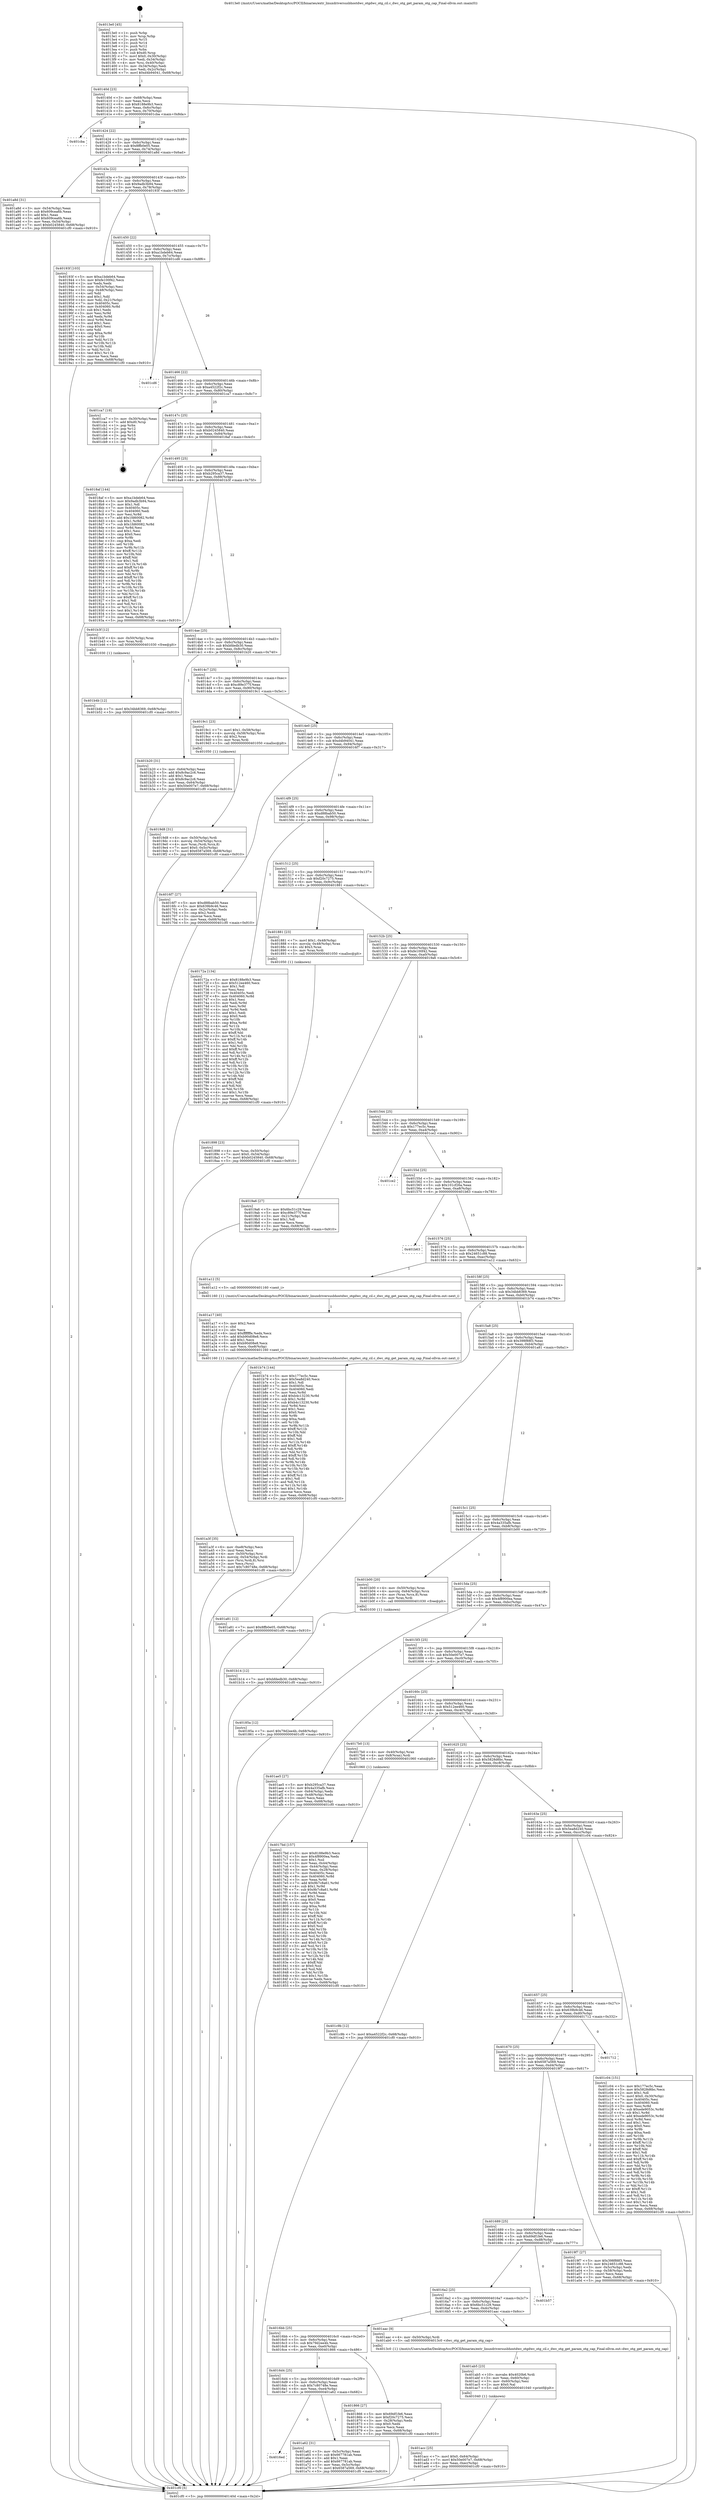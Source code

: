 digraph "0x4013e0" {
  label = "0x4013e0 (/mnt/c/Users/mathe/Desktop/tcc/POCII/binaries/extr_linuxdriversusbhostdwc_otgdwc_otg_cil.c_dwc_otg_get_param_otg_cap_Final-ollvm.out::main(0))"
  labelloc = "t"
  node[shape=record]

  Entry [label="",width=0.3,height=0.3,shape=circle,fillcolor=black,style=filled]
  "0x40140d" [label="{
     0x40140d [23]\l
     | [instrs]\l
     &nbsp;&nbsp;0x40140d \<+3\>: mov -0x68(%rbp),%eax\l
     &nbsp;&nbsp;0x401410 \<+2\>: mov %eax,%ecx\l
     &nbsp;&nbsp;0x401412 \<+6\>: sub $0x8188e9b3,%ecx\l
     &nbsp;&nbsp;0x401418 \<+3\>: mov %eax,-0x6c(%rbp)\l
     &nbsp;&nbsp;0x40141b \<+3\>: mov %ecx,-0x70(%rbp)\l
     &nbsp;&nbsp;0x40141e \<+6\>: je 0000000000401cba \<main+0x8da\>\l
  }"]
  "0x401cba" [label="{
     0x401cba\l
  }", style=dashed]
  "0x401424" [label="{
     0x401424 [22]\l
     | [instrs]\l
     &nbsp;&nbsp;0x401424 \<+5\>: jmp 0000000000401429 \<main+0x49\>\l
     &nbsp;&nbsp;0x401429 \<+3\>: mov -0x6c(%rbp),%eax\l
     &nbsp;&nbsp;0x40142c \<+5\>: sub $0x8ffb0e05,%eax\l
     &nbsp;&nbsp;0x401431 \<+3\>: mov %eax,-0x74(%rbp)\l
     &nbsp;&nbsp;0x401434 \<+6\>: je 0000000000401a8d \<main+0x6ad\>\l
  }"]
  Exit [label="",width=0.3,height=0.3,shape=circle,fillcolor=black,style=filled,peripheries=2]
  "0x401a8d" [label="{
     0x401a8d [31]\l
     | [instrs]\l
     &nbsp;&nbsp;0x401a8d \<+3\>: mov -0x54(%rbp),%eax\l
     &nbsp;&nbsp;0x401a90 \<+5\>: sub $0x609cea6b,%eax\l
     &nbsp;&nbsp;0x401a95 \<+3\>: add $0x1,%eax\l
     &nbsp;&nbsp;0x401a98 \<+5\>: add $0x609cea6b,%eax\l
     &nbsp;&nbsp;0x401a9d \<+3\>: mov %eax,-0x54(%rbp)\l
     &nbsp;&nbsp;0x401aa0 \<+7\>: movl $0xb0245840,-0x68(%rbp)\l
     &nbsp;&nbsp;0x401aa7 \<+5\>: jmp 0000000000401cf0 \<main+0x910\>\l
  }"]
  "0x40143a" [label="{
     0x40143a [22]\l
     | [instrs]\l
     &nbsp;&nbsp;0x40143a \<+5\>: jmp 000000000040143f \<main+0x5f\>\l
     &nbsp;&nbsp;0x40143f \<+3\>: mov -0x6c(%rbp),%eax\l
     &nbsp;&nbsp;0x401442 \<+5\>: sub $0x9adb3b94,%eax\l
     &nbsp;&nbsp;0x401447 \<+3\>: mov %eax,-0x78(%rbp)\l
     &nbsp;&nbsp;0x40144a \<+6\>: je 000000000040193f \<main+0x55f\>\l
  }"]
  "0x401b4b" [label="{
     0x401b4b [12]\l
     | [instrs]\l
     &nbsp;&nbsp;0x401b4b \<+7\>: movl $0x34bb8369,-0x68(%rbp)\l
     &nbsp;&nbsp;0x401b52 \<+5\>: jmp 0000000000401cf0 \<main+0x910\>\l
  }"]
  "0x40193f" [label="{
     0x40193f [103]\l
     | [instrs]\l
     &nbsp;&nbsp;0x40193f \<+5\>: mov $0xa1bdeb64,%eax\l
     &nbsp;&nbsp;0x401944 \<+5\>: mov $0xfe100f42,%ecx\l
     &nbsp;&nbsp;0x401949 \<+2\>: xor %edx,%edx\l
     &nbsp;&nbsp;0x40194b \<+3\>: mov -0x54(%rbp),%esi\l
     &nbsp;&nbsp;0x40194e \<+3\>: cmp -0x48(%rbp),%esi\l
     &nbsp;&nbsp;0x401951 \<+4\>: setl %dil\l
     &nbsp;&nbsp;0x401955 \<+4\>: and $0x1,%dil\l
     &nbsp;&nbsp;0x401959 \<+4\>: mov %dil,-0x21(%rbp)\l
     &nbsp;&nbsp;0x40195d \<+7\>: mov 0x40405c,%esi\l
     &nbsp;&nbsp;0x401964 \<+8\>: mov 0x404060,%r8d\l
     &nbsp;&nbsp;0x40196c \<+3\>: sub $0x1,%edx\l
     &nbsp;&nbsp;0x40196f \<+3\>: mov %esi,%r9d\l
     &nbsp;&nbsp;0x401972 \<+3\>: add %edx,%r9d\l
     &nbsp;&nbsp;0x401975 \<+4\>: imul %r9d,%esi\l
     &nbsp;&nbsp;0x401979 \<+3\>: and $0x1,%esi\l
     &nbsp;&nbsp;0x40197c \<+3\>: cmp $0x0,%esi\l
     &nbsp;&nbsp;0x40197f \<+4\>: sete %dil\l
     &nbsp;&nbsp;0x401983 \<+4\>: cmp $0xa,%r8d\l
     &nbsp;&nbsp;0x401987 \<+4\>: setl %r10b\l
     &nbsp;&nbsp;0x40198b \<+3\>: mov %dil,%r11b\l
     &nbsp;&nbsp;0x40198e \<+3\>: and %r10b,%r11b\l
     &nbsp;&nbsp;0x401991 \<+3\>: xor %r10b,%dil\l
     &nbsp;&nbsp;0x401994 \<+3\>: or %dil,%r11b\l
     &nbsp;&nbsp;0x401997 \<+4\>: test $0x1,%r11b\l
     &nbsp;&nbsp;0x40199b \<+3\>: cmovne %ecx,%eax\l
     &nbsp;&nbsp;0x40199e \<+3\>: mov %eax,-0x68(%rbp)\l
     &nbsp;&nbsp;0x4019a1 \<+5\>: jmp 0000000000401cf0 \<main+0x910\>\l
  }"]
  "0x401450" [label="{
     0x401450 [22]\l
     | [instrs]\l
     &nbsp;&nbsp;0x401450 \<+5\>: jmp 0000000000401455 \<main+0x75\>\l
     &nbsp;&nbsp;0x401455 \<+3\>: mov -0x6c(%rbp),%eax\l
     &nbsp;&nbsp;0x401458 \<+5\>: sub $0xa1bdeb64,%eax\l
     &nbsp;&nbsp;0x40145d \<+3\>: mov %eax,-0x7c(%rbp)\l
     &nbsp;&nbsp;0x401460 \<+6\>: je 0000000000401cd6 \<main+0x8f6\>\l
  }"]
  "0x401b14" [label="{
     0x401b14 [12]\l
     | [instrs]\l
     &nbsp;&nbsp;0x401b14 \<+7\>: movl $0xbfdedb30,-0x68(%rbp)\l
     &nbsp;&nbsp;0x401b1b \<+5\>: jmp 0000000000401cf0 \<main+0x910\>\l
  }"]
  "0x401cd6" [label="{
     0x401cd6\l
  }", style=dashed]
  "0x401466" [label="{
     0x401466 [22]\l
     | [instrs]\l
     &nbsp;&nbsp;0x401466 \<+5\>: jmp 000000000040146b \<main+0x8b\>\l
     &nbsp;&nbsp;0x40146b \<+3\>: mov -0x6c(%rbp),%eax\l
     &nbsp;&nbsp;0x40146e \<+5\>: sub $0xa4522f2c,%eax\l
     &nbsp;&nbsp;0x401473 \<+3\>: mov %eax,-0x80(%rbp)\l
     &nbsp;&nbsp;0x401476 \<+6\>: je 0000000000401ca7 \<main+0x8c7\>\l
  }"]
  "0x401acc" [label="{
     0x401acc [25]\l
     | [instrs]\l
     &nbsp;&nbsp;0x401acc \<+7\>: movl $0x0,-0x64(%rbp)\l
     &nbsp;&nbsp;0x401ad3 \<+7\>: movl $0x50e007e7,-0x68(%rbp)\l
     &nbsp;&nbsp;0x401ada \<+6\>: mov %eax,-0xec(%rbp)\l
     &nbsp;&nbsp;0x401ae0 \<+5\>: jmp 0000000000401cf0 \<main+0x910\>\l
  }"]
  "0x401ca7" [label="{
     0x401ca7 [19]\l
     | [instrs]\l
     &nbsp;&nbsp;0x401ca7 \<+3\>: mov -0x30(%rbp),%eax\l
     &nbsp;&nbsp;0x401caa \<+7\>: add $0xd0,%rsp\l
     &nbsp;&nbsp;0x401cb1 \<+1\>: pop %rbx\l
     &nbsp;&nbsp;0x401cb2 \<+2\>: pop %r12\l
     &nbsp;&nbsp;0x401cb4 \<+2\>: pop %r14\l
     &nbsp;&nbsp;0x401cb6 \<+2\>: pop %r15\l
     &nbsp;&nbsp;0x401cb8 \<+1\>: pop %rbp\l
     &nbsp;&nbsp;0x401cb9 \<+1\>: ret\l
  }"]
  "0x40147c" [label="{
     0x40147c [25]\l
     | [instrs]\l
     &nbsp;&nbsp;0x40147c \<+5\>: jmp 0000000000401481 \<main+0xa1\>\l
     &nbsp;&nbsp;0x401481 \<+3\>: mov -0x6c(%rbp),%eax\l
     &nbsp;&nbsp;0x401484 \<+5\>: sub $0xb0245840,%eax\l
     &nbsp;&nbsp;0x401489 \<+6\>: mov %eax,-0x84(%rbp)\l
     &nbsp;&nbsp;0x40148f \<+6\>: je 00000000004018af \<main+0x4cf\>\l
  }"]
  "0x401ab5" [label="{
     0x401ab5 [23]\l
     | [instrs]\l
     &nbsp;&nbsp;0x401ab5 \<+10\>: movabs $0x4020b6,%rdi\l
     &nbsp;&nbsp;0x401abf \<+3\>: mov %eax,-0x60(%rbp)\l
     &nbsp;&nbsp;0x401ac2 \<+3\>: mov -0x60(%rbp),%esi\l
     &nbsp;&nbsp;0x401ac5 \<+2\>: mov $0x0,%al\l
     &nbsp;&nbsp;0x401ac7 \<+5\>: call 0000000000401040 \<printf@plt\>\l
     | [calls]\l
     &nbsp;&nbsp;0x401040 \{1\} (unknown)\l
  }"]
  "0x4018af" [label="{
     0x4018af [144]\l
     | [instrs]\l
     &nbsp;&nbsp;0x4018af \<+5\>: mov $0xa1bdeb64,%eax\l
     &nbsp;&nbsp;0x4018b4 \<+5\>: mov $0x9adb3b94,%ecx\l
     &nbsp;&nbsp;0x4018b9 \<+2\>: mov $0x1,%dl\l
     &nbsp;&nbsp;0x4018bb \<+7\>: mov 0x40405c,%esi\l
     &nbsp;&nbsp;0x4018c2 \<+7\>: mov 0x404060,%edi\l
     &nbsp;&nbsp;0x4018c9 \<+3\>: mov %esi,%r8d\l
     &nbsp;&nbsp;0x4018cc \<+7\>: add $0x1fd60082,%r8d\l
     &nbsp;&nbsp;0x4018d3 \<+4\>: sub $0x1,%r8d\l
     &nbsp;&nbsp;0x4018d7 \<+7\>: sub $0x1fd60082,%r8d\l
     &nbsp;&nbsp;0x4018de \<+4\>: imul %r8d,%esi\l
     &nbsp;&nbsp;0x4018e2 \<+3\>: and $0x1,%esi\l
     &nbsp;&nbsp;0x4018e5 \<+3\>: cmp $0x0,%esi\l
     &nbsp;&nbsp;0x4018e8 \<+4\>: sete %r9b\l
     &nbsp;&nbsp;0x4018ec \<+3\>: cmp $0xa,%edi\l
     &nbsp;&nbsp;0x4018ef \<+4\>: setl %r10b\l
     &nbsp;&nbsp;0x4018f3 \<+3\>: mov %r9b,%r11b\l
     &nbsp;&nbsp;0x4018f6 \<+4\>: xor $0xff,%r11b\l
     &nbsp;&nbsp;0x4018fa \<+3\>: mov %r10b,%bl\l
     &nbsp;&nbsp;0x4018fd \<+3\>: xor $0xff,%bl\l
     &nbsp;&nbsp;0x401900 \<+3\>: xor $0x1,%dl\l
     &nbsp;&nbsp;0x401903 \<+3\>: mov %r11b,%r14b\l
     &nbsp;&nbsp;0x401906 \<+4\>: and $0xff,%r14b\l
     &nbsp;&nbsp;0x40190a \<+3\>: and %dl,%r9b\l
     &nbsp;&nbsp;0x40190d \<+3\>: mov %bl,%r15b\l
     &nbsp;&nbsp;0x401910 \<+4\>: and $0xff,%r15b\l
     &nbsp;&nbsp;0x401914 \<+3\>: and %dl,%r10b\l
     &nbsp;&nbsp;0x401917 \<+3\>: or %r9b,%r14b\l
     &nbsp;&nbsp;0x40191a \<+3\>: or %r10b,%r15b\l
     &nbsp;&nbsp;0x40191d \<+3\>: xor %r15b,%r14b\l
     &nbsp;&nbsp;0x401920 \<+3\>: or %bl,%r11b\l
     &nbsp;&nbsp;0x401923 \<+4\>: xor $0xff,%r11b\l
     &nbsp;&nbsp;0x401927 \<+3\>: or $0x1,%dl\l
     &nbsp;&nbsp;0x40192a \<+3\>: and %dl,%r11b\l
     &nbsp;&nbsp;0x40192d \<+3\>: or %r11b,%r14b\l
     &nbsp;&nbsp;0x401930 \<+4\>: test $0x1,%r14b\l
     &nbsp;&nbsp;0x401934 \<+3\>: cmovne %ecx,%eax\l
     &nbsp;&nbsp;0x401937 \<+3\>: mov %eax,-0x68(%rbp)\l
     &nbsp;&nbsp;0x40193a \<+5\>: jmp 0000000000401cf0 \<main+0x910\>\l
  }"]
  "0x401495" [label="{
     0x401495 [25]\l
     | [instrs]\l
     &nbsp;&nbsp;0x401495 \<+5\>: jmp 000000000040149a \<main+0xba\>\l
     &nbsp;&nbsp;0x40149a \<+3\>: mov -0x6c(%rbp),%eax\l
     &nbsp;&nbsp;0x40149d \<+5\>: sub $0xb295ca37,%eax\l
     &nbsp;&nbsp;0x4014a2 \<+6\>: mov %eax,-0x88(%rbp)\l
     &nbsp;&nbsp;0x4014a8 \<+6\>: je 0000000000401b3f \<main+0x75f\>\l
  }"]
  "0x4016ed" [label="{
     0x4016ed\l
  }", style=dashed]
  "0x401b3f" [label="{
     0x401b3f [12]\l
     | [instrs]\l
     &nbsp;&nbsp;0x401b3f \<+4\>: mov -0x50(%rbp),%rax\l
     &nbsp;&nbsp;0x401b43 \<+3\>: mov %rax,%rdi\l
     &nbsp;&nbsp;0x401b46 \<+5\>: call 0000000000401030 \<free@plt\>\l
     | [calls]\l
     &nbsp;&nbsp;0x401030 \{1\} (unknown)\l
  }"]
  "0x4014ae" [label="{
     0x4014ae [25]\l
     | [instrs]\l
     &nbsp;&nbsp;0x4014ae \<+5\>: jmp 00000000004014b3 \<main+0xd3\>\l
     &nbsp;&nbsp;0x4014b3 \<+3\>: mov -0x6c(%rbp),%eax\l
     &nbsp;&nbsp;0x4014b6 \<+5\>: sub $0xbfdedb30,%eax\l
     &nbsp;&nbsp;0x4014bb \<+6\>: mov %eax,-0x8c(%rbp)\l
     &nbsp;&nbsp;0x4014c1 \<+6\>: je 0000000000401b20 \<main+0x740\>\l
  }"]
  "0x401a62" [label="{
     0x401a62 [31]\l
     | [instrs]\l
     &nbsp;&nbsp;0x401a62 \<+3\>: mov -0x5c(%rbp),%eax\l
     &nbsp;&nbsp;0x401a65 \<+5\>: sub $0x667781ab,%eax\l
     &nbsp;&nbsp;0x401a6a \<+3\>: add $0x1,%eax\l
     &nbsp;&nbsp;0x401a6d \<+5\>: add $0x667781ab,%eax\l
     &nbsp;&nbsp;0x401a72 \<+3\>: mov %eax,-0x5c(%rbp)\l
     &nbsp;&nbsp;0x401a75 \<+7\>: movl $0x6587a569,-0x68(%rbp)\l
     &nbsp;&nbsp;0x401a7c \<+5\>: jmp 0000000000401cf0 \<main+0x910\>\l
  }"]
  "0x401b20" [label="{
     0x401b20 [31]\l
     | [instrs]\l
     &nbsp;&nbsp;0x401b20 \<+3\>: mov -0x64(%rbp),%eax\l
     &nbsp;&nbsp;0x401b23 \<+5\>: add $0x8c9ac2c6,%eax\l
     &nbsp;&nbsp;0x401b28 \<+3\>: add $0x1,%eax\l
     &nbsp;&nbsp;0x401b2b \<+5\>: sub $0x8c9ac2c6,%eax\l
     &nbsp;&nbsp;0x401b30 \<+3\>: mov %eax,-0x64(%rbp)\l
     &nbsp;&nbsp;0x401b33 \<+7\>: movl $0x50e007e7,-0x68(%rbp)\l
     &nbsp;&nbsp;0x401b3a \<+5\>: jmp 0000000000401cf0 \<main+0x910\>\l
  }"]
  "0x4014c7" [label="{
     0x4014c7 [25]\l
     | [instrs]\l
     &nbsp;&nbsp;0x4014c7 \<+5\>: jmp 00000000004014cc \<main+0xec\>\l
     &nbsp;&nbsp;0x4014cc \<+3\>: mov -0x6c(%rbp),%eax\l
     &nbsp;&nbsp;0x4014cf \<+5\>: sub $0xc89e377f,%eax\l
     &nbsp;&nbsp;0x4014d4 \<+6\>: mov %eax,-0x90(%rbp)\l
     &nbsp;&nbsp;0x4014da \<+6\>: je 00000000004019c1 \<main+0x5e1\>\l
  }"]
  "0x401a3f" [label="{
     0x401a3f [35]\l
     | [instrs]\l
     &nbsp;&nbsp;0x401a3f \<+6\>: mov -0xe8(%rbp),%ecx\l
     &nbsp;&nbsp;0x401a45 \<+3\>: imul %eax,%ecx\l
     &nbsp;&nbsp;0x401a48 \<+4\>: mov -0x50(%rbp),%rsi\l
     &nbsp;&nbsp;0x401a4c \<+4\>: movslq -0x54(%rbp),%rdi\l
     &nbsp;&nbsp;0x401a50 \<+4\>: mov (%rsi,%rdi,8),%rsi\l
     &nbsp;&nbsp;0x401a54 \<+2\>: mov %ecx,(%rsi)\l
     &nbsp;&nbsp;0x401a56 \<+7\>: movl $0x7c80748e,-0x68(%rbp)\l
     &nbsp;&nbsp;0x401a5d \<+5\>: jmp 0000000000401cf0 \<main+0x910\>\l
  }"]
  "0x4019c1" [label="{
     0x4019c1 [23]\l
     | [instrs]\l
     &nbsp;&nbsp;0x4019c1 \<+7\>: movl $0x1,-0x58(%rbp)\l
     &nbsp;&nbsp;0x4019c8 \<+4\>: movslq -0x58(%rbp),%rax\l
     &nbsp;&nbsp;0x4019cc \<+4\>: shl $0x2,%rax\l
     &nbsp;&nbsp;0x4019d0 \<+3\>: mov %rax,%rdi\l
     &nbsp;&nbsp;0x4019d3 \<+5\>: call 0000000000401050 \<malloc@plt\>\l
     | [calls]\l
     &nbsp;&nbsp;0x401050 \{1\} (unknown)\l
  }"]
  "0x4014e0" [label="{
     0x4014e0 [25]\l
     | [instrs]\l
     &nbsp;&nbsp;0x4014e0 \<+5\>: jmp 00000000004014e5 \<main+0x105\>\l
     &nbsp;&nbsp;0x4014e5 \<+3\>: mov -0x6c(%rbp),%eax\l
     &nbsp;&nbsp;0x4014e8 \<+5\>: sub $0xd4b94041,%eax\l
     &nbsp;&nbsp;0x4014ed \<+6\>: mov %eax,-0x94(%rbp)\l
     &nbsp;&nbsp;0x4014f3 \<+6\>: je 00000000004016f7 \<main+0x317\>\l
  }"]
  "0x401a17" [label="{
     0x401a17 [40]\l
     | [instrs]\l
     &nbsp;&nbsp;0x401a17 \<+5\>: mov $0x2,%ecx\l
     &nbsp;&nbsp;0x401a1c \<+1\>: cltd\l
     &nbsp;&nbsp;0x401a1d \<+2\>: idiv %ecx\l
     &nbsp;&nbsp;0x401a1f \<+6\>: imul $0xfffffffe,%edx,%ecx\l
     &nbsp;&nbsp;0x401a25 \<+6\>: add $0xb90d08e8,%ecx\l
     &nbsp;&nbsp;0x401a2b \<+3\>: add $0x1,%ecx\l
     &nbsp;&nbsp;0x401a2e \<+6\>: sub $0xb90d08e8,%ecx\l
     &nbsp;&nbsp;0x401a34 \<+6\>: mov %ecx,-0xe8(%rbp)\l
     &nbsp;&nbsp;0x401a3a \<+5\>: call 0000000000401160 \<next_i\>\l
     | [calls]\l
     &nbsp;&nbsp;0x401160 \{1\} (/mnt/c/Users/mathe/Desktop/tcc/POCII/binaries/extr_linuxdriversusbhostdwc_otgdwc_otg_cil.c_dwc_otg_get_param_otg_cap_Final-ollvm.out::next_i)\l
  }"]
  "0x4016f7" [label="{
     0x4016f7 [27]\l
     | [instrs]\l
     &nbsp;&nbsp;0x4016f7 \<+5\>: mov $0xd88bab50,%eax\l
     &nbsp;&nbsp;0x4016fc \<+5\>: mov $0x639b9c46,%ecx\l
     &nbsp;&nbsp;0x401701 \<+3\>: mov -0x2c(%rbp),%edx\l
     &nbsp;&nbsp;0x401704 \<+3\>: cmp $0x2,%edx\l
     &nbsp;&nbsp;0x401707 \<+3\>: cmovne %ecx,%eax\l
     &nbsp;&nbsp;0x40170a \<+3\>: mov %eax,-0x68(%rbp)\l
     &nbsp;&nbsp;0x40170d \<+5\>: jmp 0000000000401cf0 \<main+0x910\>\l
  }"]
  "0x4014f9" [label="{
     0x4014f9 [25]\l
     | [instrs]\l
     &nbsp;&nbsp;0x4014f9 \<+5\>: jmp 00000000004014fe \<main+0x11e\>\l
     &nbsp;&nbsp;0x4014fe \<+3\>: mov -0x6c(%rbp),%eax\l
     &nbsp;&nbsp;0x401501 \<+5\>: sub $0xd88bab50,%eax\l
     &nbsp;&nbsp;0x401506 \<+6\>: mov %eax,-0x98(%rbp)\l
     &nbsp;&nbsp;0x40150c \<+6\>: je 000000000040172a \<main+0x34a\>\l
  }"]
  "0x401cf0" [label="{
     0x401cf0 [5]\l
     | [instrs]\l
     &nbsp;&nbsp;0x401cf0 \<+5\>: jmp 000000000040140d \<main+0x2d\>\l
  }"]
  "0x4013e0" [label="{
     0x4013e0 [45]\l
     | [instrs]\l
     &nbsp;&nbsp;0x4013e0 \<+1\>: push %rbp\l
     &nbsp;&nbsp;0x4013e1 \<+3\>: mov %rsp,%rbp\l
     &nbsp;&nbsp;0x4013e4 \<+2\>: push %r15\l
     &nbsp;&nbsp;0x4013e6 \<+2\>: push %r14\l
     &nbsp;&nbsp;0x4013e8 \<+2\>: push %r12\l
     &nbsp;&nbsp;0x4013ea \<+1\>: push %rbx\l
     &nbsp;&nbsp;0x4013eb \<+7\>: sub $0xd0,%rsp\l
     &nbsp;&nbsp;0x4013f2 \<+7\>: movl $0x0,-0x30(%rbp)\l
     &nbsp;&nbsp;0x4013f9 \<+3\>: mov %edi,-0x34(%rbp)\l
     &nbsp;&nbsp;0x4013fc \<+4\>: mov %rsi,-0x40(%rbp)\l
     &nbsp;&nbsp;0x401400 \<+3\>: mov -0x34(%rbp),%edi\l
     &nbsp;&nbsp;0x401403 \<+3\>: mov %edi,-0x2c(%rbp)\l
     &nbsp;&nbsp;0x401406 \<+7\>: movl $0xd4b94041,-0x68(%rbp)\l
  }"]
  "0x4019d8" [label="{
     0x4019d8 [31]\l
     | [instrs]\l
     &nbsp;&nbsp;0x4019d8 \<+4\>: mov -0x50(%rbp),%rdi\l
     &nbsp;&nbsp;0x4019dc \<+4\>: movslq -0x54(%rbp),%rcx\l
     &nbsp;&nbsp;0x4019e0 \<+4\>: mov %rax,(%rdi,%rcx,8)\l
     &nbsp;&nbsp;0x4019e4 \<+7\>: movl $0x0,-0x5c(%rbp)\l
     &nbsp;&nbsp;0x4019eb \<+7\>: movl $0x6587a569,-0x68(%rbp)\l
     &nbsp;&nbsp;0x4019f2 \<+5\>: jmp 0000000000401cf0 \<main+0x910\>\l
  }"]
  "0x40172a" [label="{
     0x40172a [134]\l
     | [instrs]\l
     &nbsp;&nbsp;0x40172a \<+5\>: mov $0x8188e9b3,%eax\l
     &nbsp;&nbsp;0x40172f \<+5\>: mov $0x512ee460,%ecx\l
     &nbsp;&nbsp;0x401734 \<+2\>: mov $0x1,%dl\l
     &nbsp;&nbsp;0x401736 \<+2\>: xor %esi,%esi\l
     &nbsp;&nbsp;0x401738 \<+7\>: mov 0x40405c,%edi\l
     &nbsp;&nbsp;0x40173f \<+8\>: mov 0x404060,%r8d\l
     &nbsp;&nbsp;0x401747 \<+3\>: sub $0x1,%esi\l
     &nbsp;&nbsp;0x40174a \<+3\>: mov %edi,%r9d\l
     &nbsp;&nbsp;0x40174d \<+3\>: add %esi,%r9d\l
     &nbsp;&nbsp;0x401750 \<+4\>: imul %r9d,%edi\l
     &nbsp;&nbsp;0x401754 \<+3\>: and $0x1,%edi\l
     &nbsp;&nbsp;0x401757 \<+3\>: cmp $0x0,%edi\l
     &nbsp;&nbsp;0x40175a \<+4\>: sete %r10b\l
     &nbsp;&nbsp;0x40175e \<+4\>: cmp $0xa,%r8d\l
     &nbsp;&nbsp;0x401762 \<+4\>: setl %r11b\l
     &nbsp;&nbsp;0x401766 \<+3\>: mov %r10b,%bl\l
     &nbsp;&nbsp;0x401769 \<+3\>: xor $0xff,%bl\l
     &nbsp;&nbsp;0x40176c \<+3\>: mov %r11b,%r14b\l
     &nbsp;&nbsp;0x40176f \<+4\>: xor $0xff,%r14b\l
     &nbsp;&nbsp;0x401773 \<+3\>: xor $0x1,%dl\l
     &nbsp;&nbsp;0x401776 \<+3\>: mov %bl,%r15b\l
     &nbsp;&nbsp;0x401779 \<+4\>: and $0xff,%r15b\l
     &nbsp;&nbsp;0x40177d \<+3\>: and %dl,%r10b\l
     &nbsp;&nbsp;0x401780 \<+3\>: mov %r14b,%r12b\l
     &nbsp;&nbsp;0x401783 \<+4\>: and $0xff,%r12b\l
     &nbsp;&nbsp;0x401787 \<+3\>: and %dl,%r11b\l
     &nbsp;&nbsp;0x40178a \<+3\>: or %r10b,%r15b\l
     &nbsp;&nbsp;0x40178d \<+3\>: or %r11b,%r12b\l
     &nbsp;&nbsp;0x401790 \<+3\>: xor %r12b,%r15b\l
     &nbsp;&nbsp;0x401793 \<+3\>: or %r14b,%bl\l
     &nbsp;&nbsp;0x401796 \<+3\>: xor $0xff,%bl\l
     &nbsp;&nbsp;0x401799 \<+3\>: or $0x1,%dl\l
     &nbsp;&nbsp;0x40179c \<+2\>: and %dl,%bl\l
     &nbsp;&nbsp;0x40179e \<+3\>: or %bl,%r15b\l
     &nbsp;&nbsp;0x4017a1 \<+4\>: test $0x1,%r15b\l
     &nbsp;&nbsp;0x4017a5 \<+3\>: cmovne %ecx,%eax\l
     &nbsp;&nbsp;0x4017a8 \<+3\>: mov %eax,-0x68(%rbp)\l
     &nbsp;&nbsp;0x4017ab \<+5\>: jmp 0000000000401cf0 \<main+0x910\>\l
  }"]
  "0x401512" [label="{
     0x401512 [25]\l
     | [instrs]\l
     &nbsp;&nbsp;0x401512 \<+5\>: jmp 0000000000401517 \<main+0x137\>\l
     &nbsp;&nbsp;0x401517 \<+3\>: mov -0x6c(%rbp),%eax\l
     &nbsp;&nbsp;0x40151a \<+5\>: sub $0xf20c7275,%eax\l
     &nbsp;&nbsp;0x40151f \<+6\>: mov %eax,-0x9c(%rbp)\l
     &nbsp;&nbsp;0x401525 \<+6\>: je 0000000000401881 \<main+0x4a1\>\l
  }"]
  "0x401898" [label="{
     0x401898 [23]\l
     | [instrs]\l
     &nbsp;&nbsp;0x401898 \<+4\>: mov %rax,-0x50(%rbp)\l
     &nbsp;&nbsp;0x40189c \<+7\>: movl $0x0,-0x54(%rbp)\l
     &nbsp;&nbsp;0x4018a3 \<+7\>: movl $0xb0245840,-0x68(%rbp)\l
     &nbsp;&nbsp;0x4018aa \<+5\>: jmp 0000000000401cf0 \<main+0x910\>\l
  }"]
  "0x401881" [label="{
     0x401881 [23]\l
     | [instrs]\l
     &nbsp;&nbsp;0x401881 \<+7\>: movl $0x1,-0x48(%rbp)\l
     &nbsp;&nbsp;0x401888 \<+4\>: movslq -0x48(%rbp),%rax\l
     &nbsp;&nbsp;0x40188c \<+4\>: shl $0x3,%rax\l
     &nbsp;&nbsp;0x401890 \<+3\>: mov %rax,%rdi\l
     &nbsp;&nbsp;0x401893 \<+5\>: call 0000000000401050 \<malloc@plt\>\l
     | [calls]\l
     &nbsp;&nbsp;0x401050 \{1\} (unknown)\l
  }"]
  "0x40152b" [label="{
     0x40152b [25]\l
     | [instrs]\l
     &nbsp;&nbsp;0x40152b \<+5\>: jmp 0000000000401530 \<main+0x150\>\l
     &nbsp;&nbsp;0x401530 \<+3\>: mov -0x6c(%rbp),%eax\l
     &nbsp;&nbsp;0x401533 \<+5\>: sub $0xfe100f42,%eax\l
     &nbsp;&nbsp;0x401538 \<+6\>: mov %eax,-0xa0(%rbp)\l
     &nbsp;&nbsp;0x40153e \<+6\>: je 00000000004019a6 \<main+0x5c6\>\l
  }"]
  "0x4016d4" [label="{
     0x4016d4 [25]\l
     | [instrs]\l
     &nbsp;&nbsp;0x4016d4 \<+5\>: jmp 00000000004016d9 \<main+0x2f9\>\l
     &nbsp;&nbsp;0x4016d9 \<+3\>: mov -0x6c(%rbp),%eax\l
     &nbsp;&nbsp;0x4016dc \<+5\>: sub $0x7c80748e,%eax\l
     &nbsp;&nbsp;0x4016e1 \<+6\>: mov %eax,-0xe4(%rbp)\l
     &nbsp;&nbsp;0x4016e7 \<+6\>: je 0000000000401a62 \<main+0x682\>\l
  }"]
  "0x4019a6" [label="{
     0x4019a6 [27]\l
     | [instrs]\l
     &nbsp;&nbsp;0x4019a6 \<+5\>: mov $0x6bc51c29,%eax\l
     &nbsp;&nbsp;0x4019ab \<+5\>: mov $0xc89e377f,%ecx\l
     &nbsp;&nbsp;0x4019b0 \<+3\>: mov -0x21(%rbp),%dl\l
     &nbsp;&nbsp;0x4019b3 \<+3\>: test $0x1,%dl\l
     &nbsp;&nbsp;0x4019b6 \<+3\>: cmovne %ecx,%eax\l
     &nbsp;&nbsp;0x4019b9 \<+3\>: mov %eax,-0x68(%rbp)\l
     &nbsp;&nbsp;0x4019bc \<+5\>: jmp 0000000000401cf0 \<main+0x910\>\l
  }"]
  "0x401544" [label="{
     0x401544 [25]\l
     | [instrs]\l
     &nbsp;&nbsp;0x401544 \<+5\>: jmp 0000000000401549 \<main+0x169\>\l
     &nbsp;&nbsp;0x401549 \<+3\>: mov -0x6c(%rbp),%eax\l
     &nbsp;&nbsp;0x40154c \<+5\>: sub $0x177ec5c,%eax\l
     &nbsp;&nbsp;0x401551 \<+6\>: mov %eax,-0xa4(%rbp)\l
     &nbsp;&nbsp;0x401557 \<+6\>: je 0000000000401ce2 \<main+0x902\>\l
  }"]
  "0x401866" [label="{
     0x401866 [27]\l
     | [instrs]\l
     &nbsp;&nbsp;0x401866 \<+5\>: mov $0x69df1fe6,%eax\l
     &nbsp;&nbsp;0x40186b \<+5\>: mov $0xf20c7275,%ecx\l
     &nbsp;&nbsp;0x401870 \<+3\>: mov -0x28(%rbp),%edx\l
     &nbsp;&nbsp;0x401873 \<+3\>: cmp $0x0,%edx\l
     &nbsp;&nbsp;0x401876 \<+3\>: cmove %ecx,%eax\l
     &nbsp;&nbsp;0x401879 \<+3\>: mov %eax,-0x68(%rbp)\l
     &nbsp;&nbsp;0x40187c \<+5\>: jmp 0000000000401cf0 \<main+0x910\>\l
  }"]
  "0x401ce2" [label="{
     0x401ce2\l
  }", style=dashed]
  "0x40155d" [label="{
     0x40155d [25]\l
     | [instrs]\l
     &nbsp;&nbsp;0x40155d \<+5\>: jmp 0000000000401562 \<main+0x182\>\l
     &nbsp;&nbsp;0x401562 \<+3\>: mov -0x6c(%rbp),%eax\l
     &nbsp;&nbsp;0x401565 \<+5\>: sub $0x101cf26a,%eax\l
     &nbsp;&nbsp;0x40156a \<+6\>: mov %eax,-0xa8(%rbp)\l
     &nbsp;&nbsp;0x401570 \<+6\>: je 0000000000401b63 \<main+0x783\>\l
  }"]
  "0x4016bb" [label="{
     0x4016bb [25]\l
     | [instrs]\l
     &nbsp;&nbsp;0x4016bb \<+5\>: jmp 00000000004016c0 \<main+0x2e0\>\l
     &nbsp;&nbsp;0x4016c0 \<+3\>: mov -0x6c(%rbp),%eax\l
     &nbsp;&nbsp;0x4016c3 \<+5\>: sub $0x79d2ee4b,%eax\l
     &nbsp;&nbsp;0x4016c8 \<+6\>: mov %eax,-0xe0(%rbp)\l
     &nbsp;&nbsp;0x4016ce \<+6\>: je 0000000000401866 \<main+0x486\>\l
  }"]
  "0x401b63" [label="{
     0x401b63\l
  }", style=dashed]
  "0x401576" [label="{
     0x401576 [25]\l
     | [instrs]\l
     &nbsp;&nbsp;0x401576 \<+5\>: jmp 000000000040157b \<main+0x19b\>\l
     &nbsp;&nbsp;0x40157b \<+3\>: mov -0x6c(%rbp),%eax\l
     &nbsp;&nbsp;0x40157e \<+5\>: sub $0x24651c88,%eax\l
     &nbsp;&nbsp;0x401583 \<+6\>: mov %eax,-0xac(%rbp)\l
     &nbsp;&nbsp;0x401589 \<+6\>: je 0000000000401a12 \<main+0x632\>\l
  }"]
  "0x401aac" [label="{
     0x401aac [9]\l
     | [instrs]\l
     &nbsp;&nbsp;0x401aac \<+4\>: mov -0x50(%rbp),%rdi\l
     &nbsp;&nbsp;0x401ab0 \<+5\>: call 00000000004013c0 \<dwc_otg_get_param_otg_cap\>\l
     | [calls]\l
     &nbsp;&nbsp;0x4013c0 \{1\} (/mnt/c/Users/mathe/Desktop/tcc/POCII/binaries/extr_linuxdriversusbhostdwc_otgdwc_otg_cil.c_dwc_otg_get_param_otg_cap_Final-ollvm.out::dwc_otg_get_param_otg_cap)\l
  }"]
  "0x401a12" [label="{
     0x401a12 [5]\l
     | [instrs]\l
     &nbsp;&nbsp;0x401a12 \<+5\>: call 0000000000401160 \<next_i\>\l
     | [calls]\l
     &nbsp;&nbsp;0x401160 \{1\} (/mnt/c/Users/mathe/Desktop/tcc/POCII/binaries/extr_linuxdriversusbhostdwc_otgdwc_otg_cil.c_dwc_otg_get_param_otg_cap_Final-ollvm.out::next_i)\l
  }"]
  "0x40158f" [label="{
     0x40158f [25]\l
     | [instrs]\l
     &nbsp;&nbsp;0x40158f \<+5\>: jmp 0000000000401594 \<main+0x1b4\>\l
     &nbsp;&nbsp;0x401594 \<+3\>: mov -0x6c(%rbp),%eax\l
     &nbsp;&nbsp;0x401597 \<+5\>: sub $0x34bb8369,%eax\l
     &nbsp;&nbsp;0x40159c \<+6\>: mov %eax,-0xb0(%rbp)\l
     &nbsp;&nbsp;0x4015a2 \<+6\>: je 0000000000401b74 \<main+0x794\>\l
  }"]
  "0x4016a2" [label="{
     0x4016a2 [25]\l
     | [instrs]\l
     &nbsp;&nbsp;0x4016a2 \<+5\>: jmp 00000000004016a7 \<main+0x2c7\>\l
     &nbsp;&nbsp;0x4016a7 \<+3\>: mov -0x6c(%rbp),%eax\l
     &nbsp;&nbsp;0x4016aa \<+5\>: sub $0x6bc51c29,%eax\l
     &nbsp;&nbsp;0x4016af \<+6\>: mov %eax,-0xdc(%rbp)\l
     &nbsp;&nbsp;0x4016b5 \<+6\>: je 0000000000401aac \<main+0x6cc\>\l
  }"]
  "0x401b74" [label="{
     0x401b74 [144]\l
     | [instrs]\l
     &nbsp;&nbsp;0x401b74 \<+5\>: mov $0x177ec5c,%eax\l
     &nbsp;&nbsp;0x401b79 \<+5\>: mov $0x5ea8d240,%ecx\l
     &nbsp;&nbsp;0x401b7e \<+2\>: mov $0x1,%dl\l
     &nbsp;&nbsp;0x401b80 \<+7\>: mov 0x40405c,%esi\l
     &nbsp;&nbsp;0x401b87 \<+7\>: mov 0x404060,%edi\l
     &nbsp;&nbsp;0x401b8e \<+3\>: mov %esi,%r8d\l
     &nbsp;&nbsp;0x401b91 \<+7\>: add $0xb4c13230,%r8d\l
     &nbsp;&nbsp;0x401b98 \<+4\>: sub $0x1,%r8d\l
     &nbsp;&nbsp;0x401b9c \<+7\>: sub $0xb4c13230,%r8d\l
     &nbsp;&nbsp;0x401ba3 \<+4\>: imul %r8d,%esi\l
     &nbsp;&nbsp;0x401ba7 \<+3\>: and $0x1,%esi\l
     &nbsp;&nbsp;0x401baa \<+3\>: cmp $0x0,%esi\l
     &nbsp;&nbsp;0x401bad \<+4\>: sete %r9b\l
     &nbsp;&nbsp;0x401bb1 \<+3\>: cmp $0xa,%edi\l
     &nbsp;&nbsp;0x401bb4 \<+4\>: setl %r10b\l
     &nbsp;&nbsp;0x401bb8 \<+3\>: mov %r9b,%r11b\l
     &nbsp;&nbsp;0x401bbb \<+4\>: xor $0xff,%r11b\l
     &nbsp;&nbsp;0x401bbf \<+3\>: mov %r10b,%bl\l
     &nbsp;&nbsp;0x401bc2 \<+3\>: xor $0xff,%bl\l
     &nbsp;&nbsp;0x401bc5 \<+3\>: xor $0x1,%dl\l
     &nbsp;&nbsp;0x401bc8 \<+3\>: mov %r11b,%r14b\l
     &nbsp;&nbsp;0x401bcb \<+4\>: and $0xff,%r14b\l
     &nbsp;&nbsp;0x401bcf \<+3\>: and %dl,%r9b\l
     &nbsp;&nbsp;0x401bd2 \<+3\>: mov %bl,%r15b\l
     &nbsp;&nbsp;0x401bd5 \<+4\>: and $0xff,%r15b\l
     &nbsp;&nbsp;0x401bd9 \<+3\>: and %dl,%r10b\l
     &nbsp;&nbsp;0x401bdc \<+3\>: or %r9b,%r14b\l
     &nbsp;&nbsp;0x401bdf \<+3\>: or %r10b,%r15b\l
     &nbsp;&nbsp;0x401be2 \<+3\>: xor %r15b,%r14b\l
     &nbsp;&nbsp;0x401be5 \<+3\>: or %bl,%r11b\l
     &nbsp;&nbsp;0x401be8 \<+4\>: xor $0xff,%r11b\l
     &nbsp;&nbsp;0x401bec \<+3\>: or $0x1,%dl\l
     &nbsp;&nbsp;0x401bef \<+3\>: and %dl,%r11b\l
     &nbsp;&nbsp;0x401bf2 \<+3\>: or %r11b,%r14b\l
     &nbsp;&nbsp;0x401bf5 \<+4\>: test $0x1,%r14b\l
     &nbsp;&nbsp;0x401bf9 \<+3\>: cmovne %ecx,%eax\l
     &nbsp;&nbsp;0x401bfc \<+3\>: mov %eax,-0x68(%rbp)\l
     &nbsp;&nbsp;0x401bff \<+5\>: jmp 0000000000401cf0 \<main+0x910\>\l
  }"]
  "0x4015a8" [label="{
     0x4015a8 [25]\l
     | [instrs]\l
     &nbsp;&nbsp;0x4015a8 \<+5\>: jmp 00000000004015ad \<main+0x1cd\>\l
     &nbsp;&nbsp;0x4015ad \<+3\>: mov -0x6c(%rbp),%eax\l
     &nbsp;&nbsp;0x4015b0 \<+5\>: sub $0x398f88f3,%eax\l
     &nbsp;&nbsp;0x4015b5 \<+6\>: mov %eax,-0xb4(%rbp)\l
     &nbsp;&nbsp;0x4015bb \<+6\>: je 0000000000401a81 \<main+0x6a1\>\l
  }"]
  "0x401b57" [label="{
     0x401b57\l
  }", style=dashed]
  "0x401a81" [label="{
     0x401a81 [12]\l
     | [instrs]\l
     &nbsp;&nbsp;0x401a81 \<+7\>: movl $0x8ffb0e05,-0x68(%rbp)\l
     &nbsp;&nbsp;0x401a88 \<+5\>: jmp 0000000000401cf0 \<main+0x910\>\l
  }"]
  "0x4015c1" [label="{
     0x4015c1 [25]\l
     | [instrs]\l
     &nbsp;&nbsp;0x4015c1 \<+5\>: jmp 00000000004015c6 \<main+0x1e6\>\l
     &nbsp;&nbsp;0x4015c6 \<+3\>: mov -0x6c(%rbp),%eax\l
     &nbsp;&nbsp;0x4015c9 \<+5\>: sub $0x4a335afb,%eax\l
     &nbsp;&nbsp;0x4015ce \<+6\>: mov %eax,-0xb8(%rbp)\l
     &nbsp;&nbsp;0x4015d4 \<+6\>: je 0000000000401b00 \<main+0x720\>\l
  }"]
  "0x401689" [label="{
     0x401689 [25]\l
     | [instrs]\l
     &nbsp;&nbsp;0x401689 \<+5\>: jmp 000000000040168e \<main+0x2ae\>\l
     &nbsp;&nbsp;0x40168e \<+3\>: mov -0x6c(%rbp),%eax\l
     &nbsp;&nbsp;0x401691 \<+5\>: sub $0x69df1fe6,%eax\l
     &nbsp;&nbsp;0x401696 \<+6\>: mov %eax,-0xd8(%rbp)\l
     &nbsp;&nbsp;0x40169c \<+6\>: je 0000000000401b57 \<main+0x777\>\l
  }"]
  "0x401b00" [label="{
     0x401b00 [20]\l
     | [instrs]\l
     &nbsp;&nbsp;0x401b00 \<+4\>: mov -0x50(%rbp),%rax\l
     &nbsp;&nbsp;0x401b04 \<+4\>: movslq -0x64(%rbp),%rcx\l
     &nbsp;&nbsp;0x401b08 \<+4\>: mov (%rax,%rcx,8),%rax\l
     &nbsp;&nbsp;0x401b0c \<+3\>: mov %rax,%rdi\l
     &nbsp;&nbsp;0x401b0f \<+5\>: call 0000000000401030 \<free@plt\>\l
     | [calls]\l
     &nbsp;&nbsp;0x401030 \{1\} (unknown)\l
  }"]
  "0x4015da" [label="{
     0x4015da [25]\l
     | [instrs]\l
     &nbsp;&nbsp;0x4015da \<+5\>: jmp 00000000004015df \<main+0x1ff\>\l
     &nbsp;&nbsp;0x4015df \<+3\>: mov -0x6c(%rbp),%eax\l
     &nbsp;&nbsp;0x4015e2 \<+5\>: sub $0x4f8900ea,%eax\l
     &nbsp;&nbsp;0x4015e7 \<+6\>: mov %eax,-0xbc(%rbp)\l
     &nbsp;&nbsp;0x4015ed \<+6\>: je 000000000040185a \<main+0x47a\>\l
  }"]
  "0x4019f7" [label="{
     0x4019f7 [27]\l
     | [instrs]\l
     &nbsp;&nbsp;0x4019f7 \<+5\>: mov $0x398f88f3,%eax\l
     &nbsp;&nbsp;0x4019fc \<+5\>: mov $0x24651c88,%ecx\l
     &nbsp;&nbsp;0x401a01 \<+3\>: mov -0x5c(%rbp),%edx\l
     &nbsp;&nbsp;0x401a04 \<+3\>: cmp -0x58(%rbp),%edx\l
     &nbsp;&nbsp;0x401a07 \<+3\>: cmovl %ecx,%eax\l
     &nbsp;&nbsp;0x401a0a \<+3\>: mov %eax,-0x68(%rbp)\l
     &nbsp;&nbsp;0x401a0d \<+5\>: jmp 0000000000401cf0 \<main+0x910\>\l
  }"]
  "0x40185a" [label="{
     0x40185a [12]\l
     | [instrs]\l
     &nbsp;&nbsp;0x40185a \<+7\>: movl $0x79d2ee4b,-0x68(%rbp)\l
     &nbsp;&nbsp;0x401861 \<+5\>: jmp 0000000000401cf0 \<main+0x910\>\l
  }"]
  "0x4015f3" [label="{
     0x4015f3 [25]\l
     | [instrs]\l
     &nbsp;&nbsp;0x4015f3 \<+5\>: jmp 00000000004015f8 \<main+0x218\>\l
     &nbsp;&nbsp;0x4015f8 \<+3\>: mov -0x6c(%rbp),%eax\l
     &nbsp;&nbsp;0x4015fb \<+5\>: sub $0x50e007e7,%eax\l
     &nbsp;&nbsp;0x401600 \<+6\>: mov %eax,-0xc0(%rbp)\l
     &nbsp;&nbsp;0x401606 \<+6\>: je 0000000000401ae5 \<main+0x705\>\l
  }"]
  "0x401670" [label="{
     0x401670 [25]\l
     | [instrs]\l
     &nbsp;&nbsp;0x401670 \<+5\>: jmp 0000000000401675 \<main+0x295\>\l
     &nbsp;&nbsp;0x401675 \<+3\>: mov -0x6c(%rbp),%eax\l
     &nbsp;&nbsp;0x401678 \<+5\>: sub $0x6587a569,%eax\l
     &nbsp;&nbsp;0x40167d \<+6\>: mov %eax,-0xd4(%rbp)\l
     &nbsp;&nbsp;0x401683 \<+6\>: je 00000000004019f7 \<main+0x617\>\l
  }"]
  "0x401ae5" [label="{
     0x401ae5 [27]\l
     | [instrs]\l
     &nbsp;&nbsp;0x401ae5 \<+5\>: mov $0xb295ca37,%eax\l
     &nbsp;&nbsp;0x401aea \<+5\>: mov $0x4a335afb,%ecx\l
     &nbsp;&nbsp;0x401aef \<+3\>: mov -0x64(%rbp),%edx\l
     &nbsp;&nbsp;0x401af2 \<+3\>: cmp -0x48(%rbp),%edx\l
     &nbsp;&nbsp;0x401af5 \<+3\>: cmovl %ecx,%eax\l
     &nbsp;&nbsp;0x401af8 \<+3\>: mov %eax,-0x68(%rbp)\l
     &nbsp;&nbsp;0x401afb \<+5\>: jmp 0000000000401cf0 \<main+0x910\>\l
  }"]
  "0x40160c" [label="{
     0x40160c [25]\l
     | [instrs]\l
     &nbsp;&nbsp;0x40160c \<+5\>: jmp 0000000000401611 \<main+0x231\>\l
     &nbsp;&nbsp;0x401611 \<+3\>: mov -0x6c(%rbp),%eax\l
     &nbsp;&nbsp;0x401614 \<+5\>: sub $0x512ee460,%eax\l
     &nbsp;&nbsp;0x401619 \<+6\>: mov %eax,-0xc4(%rbp)\l
     &nbsp;&nbsp;0x40161f \<+6\>: je 00000000004017b0 \<main+0x3d0\>\l
  }"]
  "0x401712" [label="{
     0x401712\l
  }", style=dashed]
  "0x4017b0" [label="{
     0x4017b0 [13]\l
     | [instrs]\l
     &nbsp;&nbsp;0x4017b0 \<+4\>: mov -0x40(%rbp),%rax\l
     &nbsp;&nbsp;0x4017b4 \<+4\>: mov 0x8(%rax),%rdi\l
     &nbsp;&nbsp;0x4017b8 \<+5\>: call 0000000000401060 \<atoi@plt\>\l
     | [calls]\l
     &nbsp;&nbsp;0x401060 \{1\} (unknown)\l
  }"]
  "0x401625" [label="{
     0x401625 [25]\l
     | [instrs]\l
     &nbsp;&nbsp;0x401625 \<+5\>: jmp 000000000040162a \<main+0x24a\>\l
     &nbsp;&nbsp;0x40162a \<+3\>: mov -0x6c(%rbp),%eax\l
     &nbsp;&nbsp;0x40162d \<+5\>: sub $0x5828d6bc,%eax\l
     &nbsp;&nbsp;0x401632 \<+6\>: mov %eax,-0xc8(%rbp)\l
     &nbsp;&nbsp;0x401638 \<+6\>: je 0000000000401c9b \<main+0x8bb\>\l
  }"]
  "0x4017bd" [label="{
     0x4017bd [157]\l
     | [instrs]\l
     &nbsp;&nbsp;0x4017bd \<+5\>: mov $0x8188e9b3,%ecx\l
     &nbsp;&nbsp;0x4017c2 \<+5\>: mov $0x4f8900ea,%edx\l
     &nbsp;&nbsp;0x4017c7 \<+3\>: mov $0x1,%sil\l
     &nbsp;&nbsp;0x4017ca \<+3\>: mov %eax,-0x44(%rbp)\l
     &nbsp;&nbsp;0x4017cd \<+3\>: mov -0x44(%rbp),%eax\l
     &nbsp;&nbsp;0x4017d0 \<+3\>: mov %eax,-0x28(%rbp)\l
     &nbsp;&nbsp;0x4017d3 \<+7\>: mov 0x40405c,%eax\l
     &nbsp;&nbsp;0x4017da \<+8\>: mov 0x404060,%r8d\l
     &nbsp;&nbsp;0x4017e2 \<+3\>: mov %eax,%r9d\l
     &nbsp;&nbsp;0x4017e5 \<+7\>: add $0x9b7c8a61,%r9d\l
     &nbsp;&nbsp;0x4017ec \<+4\>: sub $0x1,%r9d\l
     &nbsp;&nbsp;0x4017f0 \<+7\>: sub $0x9b7c8a61,%r9d\l
     &nbsp;&nbsp;0x4017f7 \<+4\>: imul %r9d,%eax\l
     &nbsp;&nbsp;0x4017fb \<+3\>: and $0x1,%eax\l
     &nbsp;&nbsp;0x4017fe \<+3\>: cmp $0x0,%eax\l
     &nbsp;&nbsp;0x401801 \<+4\>: sete %r10b\l
     &nbsp;&nbsp;0x401805 \<+4\>: cmp $0xa,%r8d\l
     &nbsp;&nbsp;0x401809 \<+4\>: setl %r11b\l
     &nbsp;&nbsp;0x40180d \<+3\>: mov %r10b,%bl\l
     &nbsp;&nbsp;0x401810 \<+3\>: xor $0xff,%bl\l
     &nbsp;&nbsp;0x401813 \<+3\>: mov %r11b,%r14b\l
     &nbsp;&nbsp;0x401816 \<+4\>: xor $0xff,%r14b\l
     &nbsp;&nbsp;0x40181a \<+4\>: xor $0x0,%sil\l
     &nbsp;&nbsp;0x40181e \<+3\>: mov %bl,%r15b\l
     &nbsp;&nbsp;0x401821 \<+4\>: and $0x0,%r15b\l
     &nbsp;&nbsp;0x401825 \<+3\>: and %sil,%r10b\l
     &nbsp;&nbsp;0x401828 \<+3\>: mov %r14b,%r12b\l
     &nbsp;&nbsp;0x40182b \<+4\>: and $0x0,%r12b\l
     &nbsp;&nbsp;0x40182f \<+3\>: and %sil,%r11b\l
     &nbsp;&nbsp;0x401832 \<+3\>: or %r10b,%r15b\l
     &nbsp;&nbsp;0x401835 \<+3\>: or %r11b,%r12b\l
     &nbsp;&nbsp;0x401838 \<+3\>: xor %r12b,%r15b\l
     &nbsp;&nbsp;0x40183b \<+3\>: or %r14b,%bl\l
     &nbsp;&nbsp;0x40183e \<+3\>: xor $0xff,%bl\l
     &nbsp;&nbsp;0x401841 \<+4\>: or $0x0,%sil\l
     &nbsp;&nbsp;0x401845 \<+3\>: and %sil,%bl\l
     &nbsp;&nbsp;0x401848 \<+3\>: or %bl,%r15b\l
     &nbsp;&nbsp;0x40184b \<+4\>: test $0x1,%r15b\l
     &nbsp;&nbsp;0x40184f \<+3\>: cmovne %edx,%ecx\l
     &nbsp;&nbsp;0x401852 \<+3\>: mov %ecx,-0x68(%rbp)\l
     &nbsp;&nbsp;0x401855 \<+5\>: jmp 0000000000401cf0 \<main+0x910\>\l
  }"]
  "0x401657" [label="{
     0x401657 [25]\l
     | [instrs]\l
     &nbsp;&nbsp;0x401657 \<+5\>: jmp 000000000040165c \<main+0x27c\>\l
     &nbsp;&nbsp;0x40165c \<+3\>: mov -0x6c(%rbp),%eax\l
     &nbsp;&nbsp;0x40165f \<+5\>: sub $0x639b9c46,%eax\l
     &nbsp;&nbsp;0x401664 \<+6\>: mov %eax,-0xd0(%rbp)\l
     &nbsp;&nbsp;0x40166a \<+6\>: je 0000000000401712 \<main+0x332\>\l
  }"]
  "0x401c9b" [label="{
     0x401c9b [12]\l
     | [instrs]\l
     &nbsp;&nbsp;0x401c9b \<+7\>: movl $0xa4522f2c,-0x68(%rbp)\l
     &nbsp;&nbsp;0x401ca2 \<+5\>: jmp 0000000000401cf0 \<main+0x910\>\l
  }"]
  "0x40163e" [label="{
     0x40163e [25]\l
     | [instrs]\l
     &nbsp;&nbsp;0x40163e \<+5\>: jmp 0000000000401643 \<main+0x263\>\l
     &nbsp;&nbsp;0x401643 \<+3\>: mov -0x6c(%rbp),%eax\l
     &nbsp;&nbsp;0x401646 \<+5\>: sub $0x5ea8d240,%eax\l
     &nbsp;&nbsp;0x40164b \<+6\>: mov %eax,-0xcc(%rbp)\l
     &nbsp;&nbsp;0x401651 \<+6\>: je 0000000000401c04 \<main+0x824\>\l
  }"]
  "0x401c04" [label="{
     0x401c04 [151]\l
     | [instrs]\l
     &nbsp;&nbsp;0x401c04 \<+5\>: mov $0x177ec5c,%eax\l
     &nbsp;&nbsp;0x401c09 \<+5\>: mov $0x5828d6bc,%ecx\l
     &nbsp;&nbsp;0x401c0e \<+2\>: mov $0x1,%dl\l
     &nbsp;&nbsp;0x401c10 \<+7\>: movl $0x0,-0x30(%rbp)\l
     &nbsp;&nbsp;0x401c17 \<+7\>: mov 0x40405c,%esi\l
     &nbsp;&nbsp;0x401c1e \<+7\>: mov 0x404060,%edi\l
     &nbsp;&nbsp;0x401c25 \<+3\>: mov %esi,%r8d\l
     &nbsp;&nbsp;0x401c28 \<+7\>: sub $0xede9053c,%r8d\l
     &nbsp;&nbsp;0x401c2f \<+4\>: sub $0x1,%r8d\l
     &nbsp;&nbsp;0x401c33 \<+7\>: add $0xede9053c,%r8d\l
     &nbsp;&nbsp;0x401c3a \<+4\>: imul %r8d,%esi\l
     &nbsp;&nbsp;0x401c3e \<+3\>: and $0x1,%esi\l
     &nbsp;&nbsp;0x401c41 \<+3\>: cmp $0x0,%esi\l
     &nbsp;&nbsp;0x401c44 \<+4\>: sete %r9b\l
     &nbsp;&nbsp;0x401c48 \<+3\>: cmp $0xa,%edi\l
     &nbsp;&nbsp;0x401c4b \<+4\>: setl %r10b\l
     &nbsp;&nbsp;0x401c4f \<+3\>: mov %r9b,%r11b\l
     &nbsp;&nbsp;0x401c52 \<+4\>: xor $0xff,%r11b\l
     &nbsp;&nbsp;0x401c56 \<+3\>: mov %r10b,%bl\l
     &nbsp;&nbsp;0x401c59 \<+3\>: xor $0xff,%bl\l
     &nbsp;&nbsp;0x401c5c \<+3\>: xor $0x1,%dl\l
     &nbsp;&nbsp;0x401c5f \<+3\>: mov %r11b,%r14b\l
     &nbsp;&nbsp;0x401c62 \<+4\>: and $0xff,%r14b\l
     &nbsp;&nbsp;0x401c66 \<+3\>: and %dl,%r9b\l
     &nbsp;&nbsp;0x401c69 \<+3\>: mov %bl,%r15b\l
     &nbsp;&nbsp;0x401c6c \<+4\>: and $0xff,%r15b\l
     &nbsp;&nbsp;0x401c70 \<+3\>: and %dl,%r10b\l
     &nbsp;&nbsp;0x401c73 \<+3\>: or %r9b,%r14b\l
     &nbsp;&nbsp;0x401c76 \<+3\>: or %r10b,%r15b\l
     &nbsp;&nbsp;0x401c79 \<+3\>: xor %r15b,%r14b\l
     &nbsp;&nbsp;0x401c7c \<+3\>: or %bl,%r11b\l
     &nbsp;&nbsp;0x401c7f \<+4\>: xor $0xff,%r11b\l
     &nbsp;&nbsp;0x401c83 \<+3\>: or $0x1,%dl\l
     &nbsp;&nbsp;0x401c86 \<+3\>: and %dl,%r11b\l
     &nbsp;&nbsp;0x401c89 \<+3\>: or %r11b,%r14b\l
     &nbsp;&nbsp;0x401c8c \<+4\>: test $0x1,%r14b\l
     &nbsp;&nbsp;0x401c90 \<+3\>: cmovne %ecx,%eax\l
     &nbsp;&nbsp;0x401c93 \<+3\>: mov %eax,-0x68(%rbp)\l
     &nbsp;&nbsp;0x401c96 \<+5\>: jmp 0000000000401cf0 \<main+0x910\>\l
  }"]
  Entry -> "0x4013e0" [label=" 1"]
  "0x40140d" -> "0x401cba" [label=" 0"]
  "0x40140d" -> "0x401424" [label=" 29"]
  "0x401ca7" -> Exit [label=" 1"]
  "0x401424" -> "0x401a8d" [label=" 1"]
  "0x401424" -> "0x40143a" [label=" 28"]
  "0x401c9b" -> "0x401cf0" [label=" 1"]
  "0x40143a" -> "0x40193f" [label=" 2"]
  "0x40143a" -> "0x401450" [label=" 26"]
  "0x401c04" -> "0x401cf0" [label=" 1"]
  "0x401450" -> "0x401cd6" [label=" 0"]
  "0x401450" -> "0x401466" [label=" 26"]
  "0x401b74" -> "0x401cf0" [label=" 1"]
  "0x401466" -> "0x401ca7" [label=" 1"]
  "0x401466" -> "0x40147c" [label=" 25"]
  "0x401b4b" -> "0x401cf0" [label=" 1"]
  "0x40147c" -> "0x4018af" [label=" 2"]
  "0x40147c" -> "0x401495" [label=" 23"]
  "0x401b3f" -> "0x401b4b" [label=" 1"]
  "0x401495" -> "0x401b3f" [label=" 1"]
  "0x401495" -> "0x4014ae" [label=" 22"]
  "0x401b20" -> "0x401cf0" [label=" 1"]
  "0x4014ae" -> "0x401b20" [label=" 1"]
  "0x4014ae" -> "0x4014c7" [label=" 21"]
  "0x401b14" -> "0x401cf0" [label=" 1"]
  "0x4014c7" -> "0x4019c1" [label=" 1"]
  "0x4014c7" -> "0x4014e0" [label=" 20"]
  "0x401ae5" -> "0x401cf0" [label=" 2"]
  "0x4014e0" -> "0x4016f7" [label=" 1"]
  "0x4014e0" -> "0x4014f9" [label=" 19"]
  "0x4016f7" -> "0x401cf0" [label=" 1"]
  "0x4013e0" -> "0x40140d" [label=" 1"]
  "0x401cf0" -> "0x40140d" [label=" 28"]
  "0x401acc" -> "0x401cf0" [label=" 1"]
  "0x4014f9" -> "0x40172a" [label=" 1"]
  "0x4014f9" -> "0x401512" [label=" 18"]
  "0x40172a" -> "0x401cf0" [label=" 1"]
  "0x401ab5" -> "0x401acc" [label=" 1"]
  "0x401512" -> "0x401881" [label=" 1"]
  "0x401512" -> "0x40152b" [label=" 17"]
  "0x401aac" -> "0x401ab5" [label=" 1"]
  "0x40152b" -> "0x4019a6" [label=" 2"]
  "0x40152b" -> "0x401544" [label=" 15"]
  "0x401a8d" -> "0x401cf0" [label=" 1"]
  "0x401544" -> "0x401ce2" [label=" 0"]
  "0x401544" -> "0x40155d" [label=" 15"]
  "0x401a81" -> "0x401cf0" [label=" 1"]
  "0x40155d" -> "0x401b63" [label=" 0"]
  "0x40155d" -> "0x401576" [label=" 15"]
  "0x4016d4" -> "0x4016ed" [label=" 0"]
  "0x401576" -> "0x401a12" [label=" 1"]
  "0x401576" -> "0x40158f" [label=" 14"]
  "0x4016d4" -> "0x401a62" [label=" 1"]
  "0x40158f" -> "0x401b74" [label=" 1"]
  "0x40158f" -> "0x4015a8" [label=" 13"]
  "0x401a3f" -> "0x401cf0" [label=" 1"]
  "0x4015a8" -> "0x401a81" [label=" 1"]
  "0x4015a8" -> "0x4015c1" [label=" 12"]
  "0x401a17" -> "0x401a3f" [label=" 1"]
  "0x4015c1" -> "0x401b00" [label=" 1"]
  "0x4015c1" -> "0x4015da" [label=" 11"]
  "0x4019f7" -> "0x401cf0" [label=" 2"]
  "0x4015da" -> "0x40185a" [label=" 1"]
  "0x4015da" -> "0x4015f3" [label=" 10"]
  "0x4019d8" -> "0x401cf0" [label=" 1"]
  "0x4015f3" -> "0x401ae5" [label=" 2"]
  "0x4015f3" -> "0x40160c" [label=" 8"]
  "0x4019a6" -> "0x401cf0" [label=" 2"]
  "0x40160c" -> "0x4017b0" [label=" 1"]
  "0x40160c" -> "0x401625" [label=" 7"]
  "0x4017b0" -> "0x4017bd" [label=" 1"]
  "0x4017bd" -> "0x401cf0" [label=" 1"]
  "0x40185a" -> "0x401cf0" [label=" 1"]
  "0x40193f" -> "0x401cf0" [label=" 2"]
  "0x401625" -> "0x401c9b" [label=" 1"]
  "0x401625" -> "0x40163e" [label=" 6"]
  "0x401898" -> "0x401cf0" [label=" 1"]
  "0x40163e" -> "0x401c04" [label=" 1"]
  "0x40163e" -> "0x401657" [label=" 5"]
  "0x4018af" -> "0x401cf0" [label=" 2"]
  "0x401657" -> "0x401712" [label=" 0"]
  "0x401657" -> "0x401670" [label=" 5"]
  "0x4019c1" -> "0x4019d8" [label=" 1"]
  "0x401670" -> "0x4019f7" [label=" 2"]
  "0x401670" -> "0x401689" [label=" 3"]
  "0x401a12" -> "0x401a17" [label=" 1"]
  "0x401689" -> "0x401b57" [label=" 0"]
  "0x401689" -> "0x4016a2" [label=" 3"]
  "0x401b00" -> "0x401b14" [label=" 1"]
  "0x4016a2" -> "0x401aac" [label=" 1"]
  "0x4016a2" -> "0x4016bb" [label=" 2"]
  "0x401a62" -> "0x401cf0" [label=" 1"]
  "0x4016bb" -> "0x401866" [label=" 1"]
  "0x4016bb" -> "0x4016d4" [label=" 1"]
  "0x401866" -> "0x401cf0" [label=" 1"]
  "0x401881" -> "0x401898" [label=" 1"]
}
